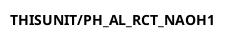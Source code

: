 @startuml
title THISUNIT/PH_AL_RCT_NAOH1
!define reaction_temp_setpoint   'RX_JKT_CTL_EM/OP001_VALUE'
!define charge_flow_rate    'TK50_CHG_EM/OP002_VALUE'
!define charge_setpoint ;TK50_CHG_EM/OP001_VALUE'
!define TEMP_AUTO   4
!define CHARGE_CHARGE   2

@enduml